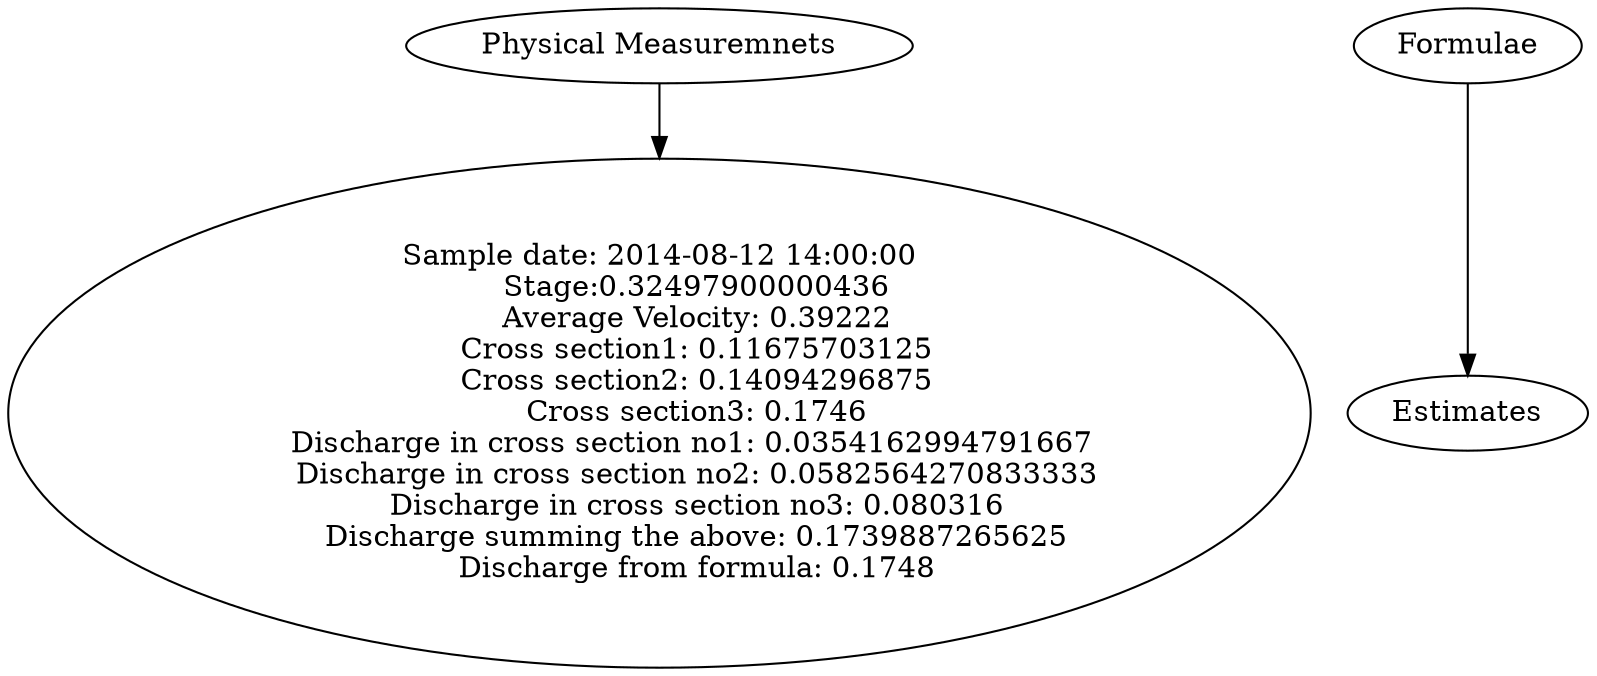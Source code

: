 digraph{
	"Physical Measuremnets" -> "Sample date: 2014-08-12 14:00:00
	Stage:0.32497900000436
	Average Velocity: 0.39222
	Cross section1: 0.11675703125
	Cross section2: 0.14094296875
	Cross section3: 0.1746
	Discharge in cross section no1: 0.0354162994791667 
	Discharge in cross section no2: 0.0582564270833333
	Discharge in cross section no3: 0.080316
	Discharge summing the above: 0.1739887265625
	Discharge from formula: 0.1748";
	"Formulae" -> "Estimates";
	
	}